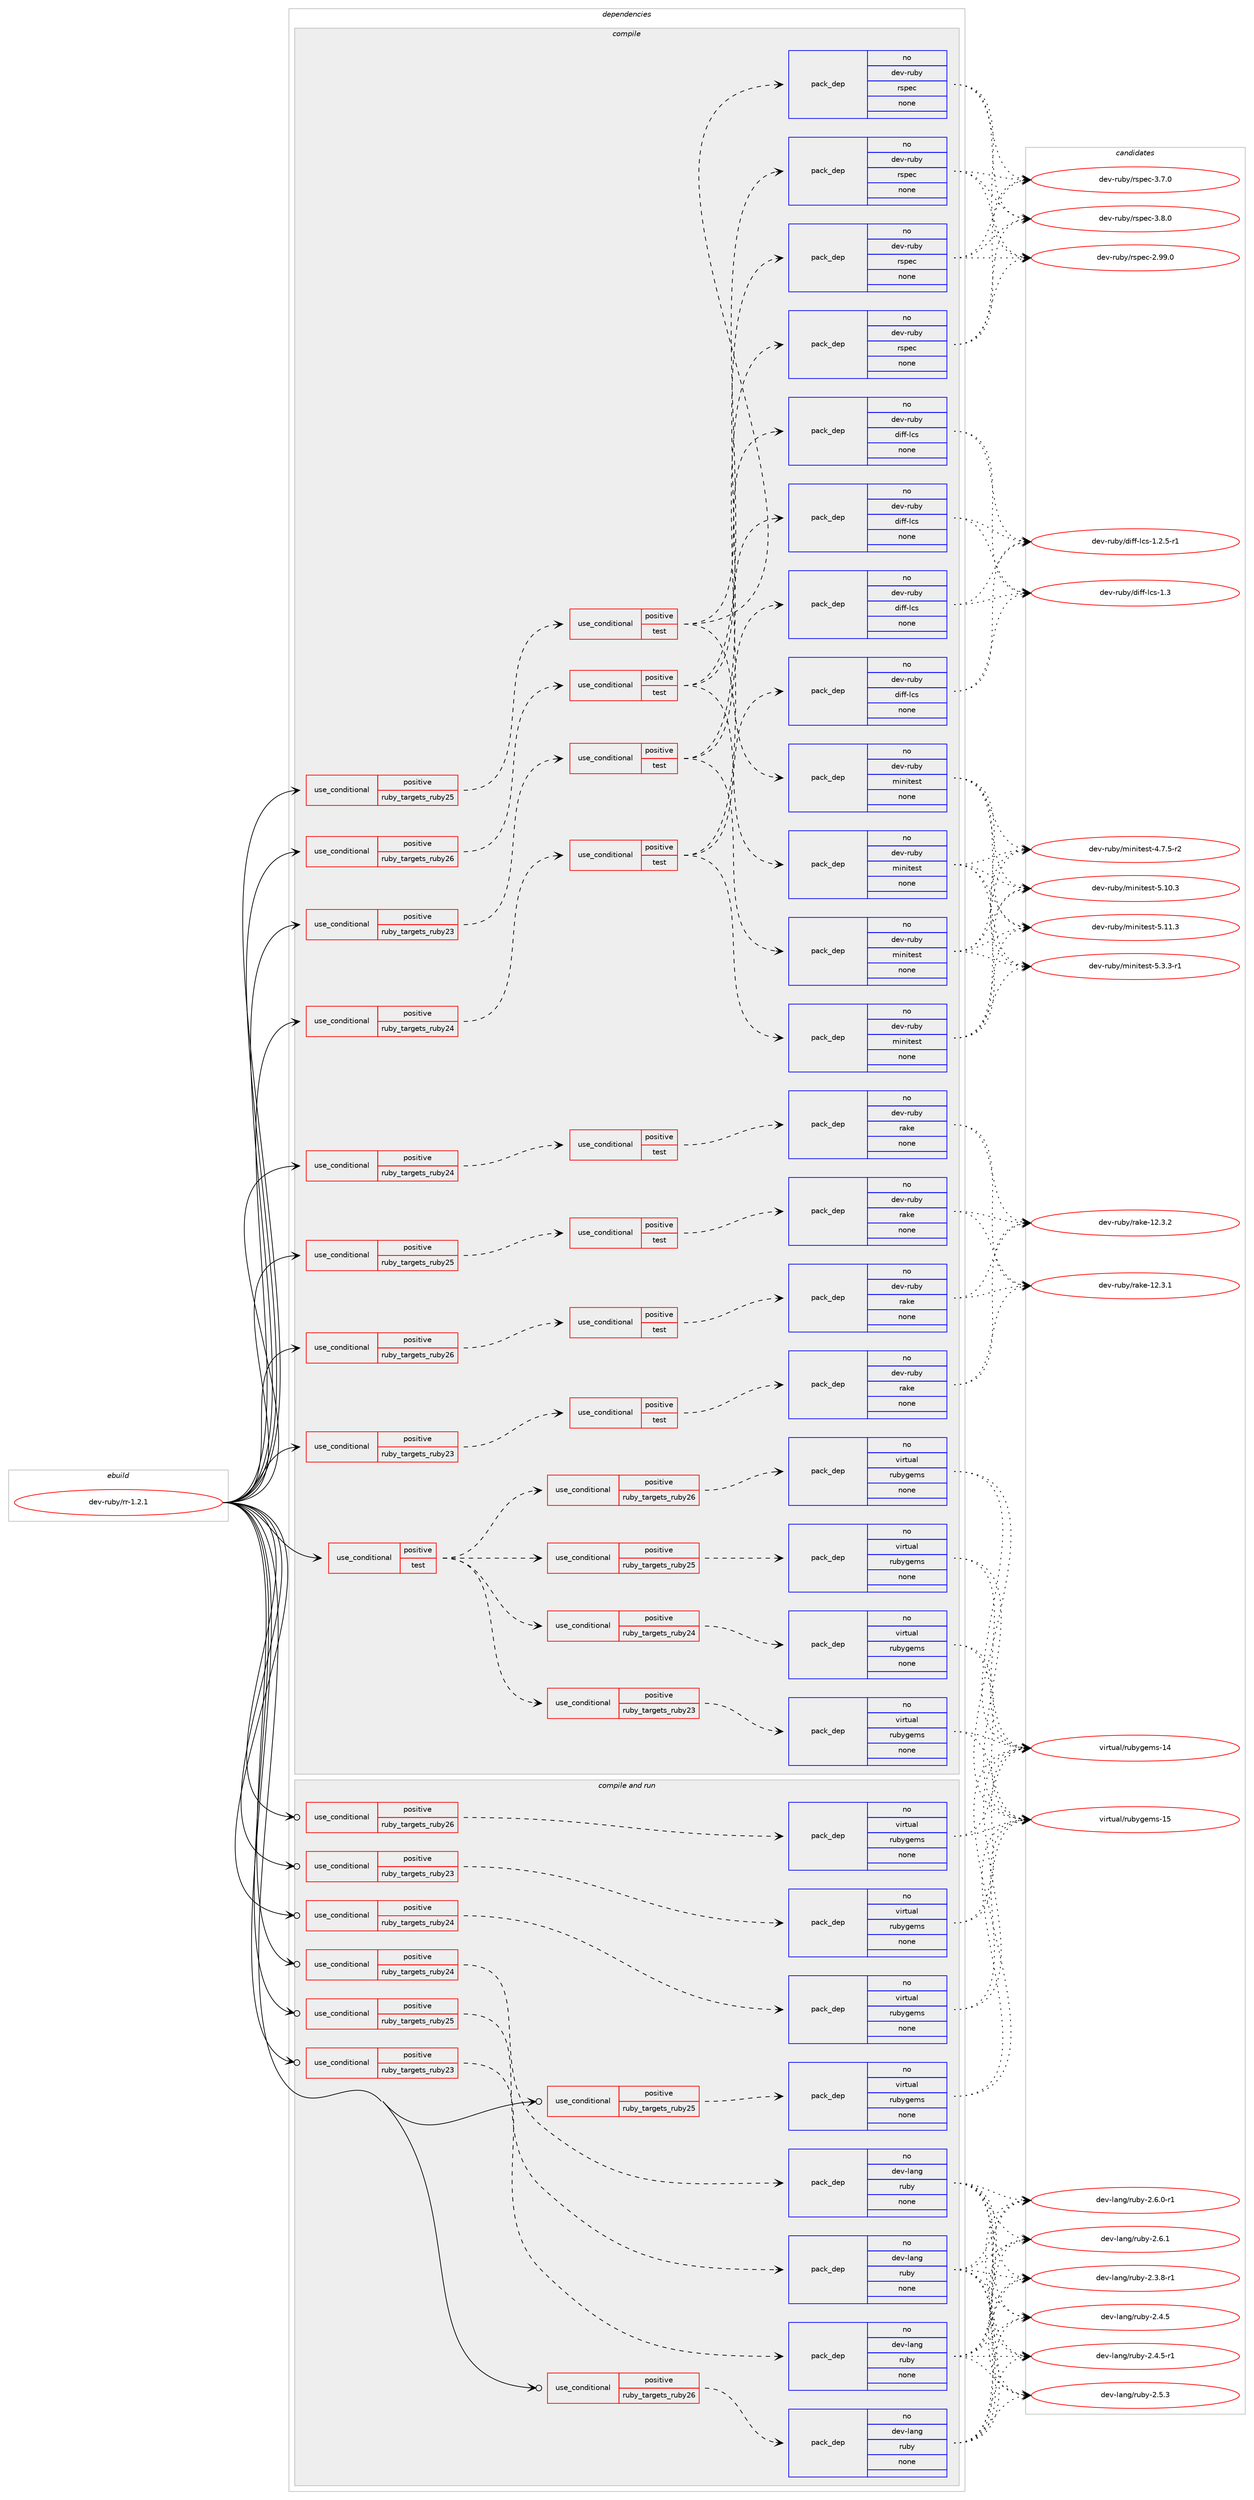 digraph prolog {

# *************
# Graph options
# *************

newrank=true;
concentrate=true;
compound=true;
graph [rankdir=LR,fontname=Helvetica,fontsize=10,ranksep=1.5];#, ranksep=2.5, nodesep=0.2];
edge  [arrowhead=vee];
node  [fontname=Helvetica,fontsize=10];

# **********
# The ebuild
# **********

subgraph cluster_leftcol {
color=gray;
rank=same;
label=<<i>ebuild</i>>;
id [label="dev-ruby/rr-1.2.1", color=red, width=4, href="../dev-ruby/rr-1.2.1.svg"];
}

# ****************
# The dependencies
# ****************

subgraph cluster_midcol {
color=gray;
label=<<i>dependencies</i>>;
subgraph cluster_compile {
fillcolor="#eeeeee";
style=filled;
label=<<i>compile</i>>;
subgraph cond413805 {
dependency1520082 [label=<<TABLE BORDER="0" CELLBORDER="1" CELLSPACING="0" CELLPADDING="4"><TR><TD ROWSPAN="3" CELLPADDING="10">use_conditional</TD></TR><TR><TD>positive</TD></TR><TR><TD>ruby_targets_ruby23</TD></TR></TABLE>>, shape=none, color=red];
subgraph cond413806 {
dependency1520083 [label=<<TABLE BORDER="0" CELLBORDER="1" CELLSPACING="0" CELLPADDING="4"><TR><TD ROWSPAN="3" CELLPADDING="10">use_conditional</TD></TR><TR><TD>positive</TD></TR><TR><TD>test</TD></TR></TABLE>>, shape=none, color=red];
subgraph pack1082771 {
dependency1520084 [label=<<TABLE BORDER="0" CELLBORDER="1" CELLSPACING="0" CELLPADDING="4" WIDTH="220"><TR><TD ROWSPAN="6" CELLPADDING="30">pack_dep</TD></TR><TR><TD WIDTH="110">no</TD></TR><TR><TD>dev-ruby</TD></TR><TR><TD>rake</TD></TR><TR><TD>none</TD></TR><TR><TD></TD></TR></TABLE>>, shape=none, color=blue];
}
dependency1520083:e -> dependency1520084:w [weight=20,style="dashed",arrowhead="vee"];
}
dependency1520082:e -> dependency1520083:w [weight=20,style="dashed",arrowhead="vee"];
}
id:e -> dependency1520082:w [weight=20,style="solid",arrowhead="vee"];
subgraph cond413807 {
dependency1520085 [label=<<TABLE BORDER="0" CELLBORDER="1" CELLSPACING="0" CELLPADDING="4"><TR><TD ROWSPAN="3" CELLPADDING="10">use_conditional</TD></TR><TR><TD>positive</TD></TR><TR><TD>ruby_targets_ruby23</TD></TR></TABLE>>, shape=none, color=red];
subgraph cond413808 {
dependency1520086 [label=<<TABLE BORDER="0" CELLBORDER="1" CELLSPACING="0" CELLPADDING="4"><TR><TD ROWSPAN="3" CELLPADDING="10">use_conditional</TD></TR><TR><TD>positive</TD></TR><TR><TD>test</TD></TR></TABLE>>, shape=none, color=red];
subgraph pack1082772 {
dependency1520087 [label=<<TABLE BORDER="0" CELLBORDER="1" CELLSPACING="0" CELLPADDING="4" WIDTH="220"><TR><TD ROWSPAN="6" CELLPADDING="30">pack_dep</TD></TR><TR><TD WIDTH="110">no</TD></TR><TR><TD>dev-ruby</TD></TR><TR><TD>rspec</TD></TR><TR><TD>none</TD></TR><TR><TD></TD></TR></TABLE>>, shape=none, color=blue];
}
dependency1520086:e -> dependency1520087:w [weight=20,style="dashed",arrowhead="vee"];
subgraph pack1082773 {
dependency1520088 [label=<<TABLE BORDER="0" CELLBORDER="1" CELLSPACING="0" CELLPADDING="4" WIDTH="220"><TR><TD ROWSPAN="6" CELLPADDING="30">pack_dep</TD></TR><TR><TD WIDTH="110">no</TD></TR><TR><TD>dev-ruby</TD></TR><TR><TD>minitest</TD></TR><TR><TD>none</TD></TR><TR><TD></TD></TR></TABLE>>, shape=none, color=blue];
}
dependency1520086:e -> dependency1520088:w [weight=20,style="dashed",arrowhead="vee"];
subgraph pack1082774 {
dependency1520089 [label=<<TABLE BORDER="0" CELLBORDER="1" CELLSPACING="0" CELLPADDING="4" WIDTH="220"><TR><TD ROWSPAN="6" CELLPADDING="30">pack_dep</TD></TR><TR><TD WIDTH="110">no</TD></TR><TR><TD>dev-ruby</TD></TR><TR><TD>diff-lcs</TD></TR><TR><TD>none</TD></TR><TR><TD></TD></TR></TABLE>>, shape=none, color=blue];
}
dependency1520086:e -> dependency1520089:w [weight=20,style="dashed",arrowhead="vee"];
}
dependency1520085:e -> dependency1520086:w [weight=20,style="dashed",arrowhead="vee"];
}
id:e -> dependency1520085:w [weight=20,style="solid",arrowhead="vee"];
subgraph cond413809 {
dependency1520090 [label=<<TABLE BORDER="0" CELLBORDER="1" CELLSPACING="0" CELLPADDING="4"><TR><TD ROWSPAN="3" CELLPADDING="10">use_conditional</TD></TR><TR><TD>positive</TD></TR><TR><TD>ruby_targets_ruby24</TD></TR></TABLE>>, shape=none, color=red];
subgraph cond413810 {
dependency1520091 [label=<<TABLE BORDER="0" CELLBORDER="1" CELLSPACING="0" CELLPADDING="4"><TR><TD ROWSPAN="3" CELLPADDING="10">use_conditional</TD></TR><TR><TD>positive</TD></TR><TR><TD>test</TD></TR></TABLE>>, shape=none, color=red];
subgraph pack1082775 {
dependency1520092 [label=<<TABLE BORDER="0" CELLBORDER="1" CELLSPACING="0" CELLPADDING="4" WIDTH="220"><TR><TD ROWSPAN="6" CELLPADDING="30">pack_dep</TD></TR><TR><TD WIDTH="110">no</TD></TR><TR><TD>dev-ruby</TD></TR><TR><TD>rake</TD></TR><TR><TD>none</TD></TR><TR><TD></TD></TR></TABLE>>, shape=none, color=blue];
}
dependency1520091:e -> dependency1520092:w [weight=20,style="dashed",arrowhead="vee"];
}
dependency1520090:e -> dependency1520091:w [weight=20,style="dashed",arrowhead="vee"];
}
id:e -> dependency1520090:w [weight=20,style="solid",arrowhead="vee"];
subgraph cond413811 {
dependency1520093 [label=<<TABLE BORDER="0" CELLBORDER="1" CELLSPACING="0" CELLPADDING="4"><TR><TD ROWSPAN="3" CELLPADDING="10">use_conditional</TD></TR><TR><TD>positive</TD></TR><TR><TD>ruby_targets_ruby24</TD></TR></TABLE>>, shape=none, color=red];
subgraph cond413812 {
dependency1520094 [label=<<TABLE BORDER="0" CELLBORDER="1" CELLSPACING="0" CELLPADDING="4"><TR><TD ROWSPAN="3" CELLPADDING="10">use_conditional</TD></TR><TR><TD>positive</TD></TR><TR><TD>test</TD></TR></TABLE>>, shape=none, color=red];
subgraph pack1082776 {
dependency1520095 [label=<<TABLE BORDER="0" CELLBORDER="1" CELLSPACING="0" CELLPADDING="4" WIDTH="220"><TR><TD ROWSPAN="6" CELLPADDING="30">pack_dep</TD></TR><TR><TD WIDTH="110">no</TD></TR><TR><TD>dev-ruby</TD></TR><TR><TD>rspec</TD></TR><TR><TD>none</TD></TR><TR><TD></TD></TR></TABLE>>, shape=none, color=blue];
}
dependency1520094:e -> dependency1520095:w [weight=20,style="dashed",arrowhead="vee"];
subgraph pack1082777 {
dependency1520096 [label=<<TABLE BORDER="0" CELLBORDER="1" CELLSPACING="0" CELLPADDING="4" WIDTH="220"><TR><TD ROWSPAN="6" CELLPADDING="30">pack_dep</TD></TR><TR><TD WIDTH="110">no</TD></TR><TR><TD>dev-ruby</TD></TR><TR><TD>minitest</TD></TR><TR><TD>none</TD></TR><TR><TD></TD></TR></TABLE>>, shape=none, color=blue];
}
dependency1520094:e -> dependency1520096:w [weight=20,style="dashed",arrowhead="vee"];
subgraph pack1082778 {
dependency1520097 [label=<<TABLE BORDER="0" CELLBORDER="1" CELLSPACING="0" CELLPADDING="4" WIDTH="220"><TR><TD ROWSPAN="6" CELLPADDING="30">pack_dep</TD></TR><TR><TD WIDTH="110">no</TD></TR><TR><TD>dev-ruby</TD></TR><TR><TD>diff-lcs</TD></TR><TR><TD>none</TD></TR><TR><TD></TD></TR></TABLE>>, shape=none, color=blue];
}
dependency1520094:e -> dependency1520097:w [weight=20,style="dashed",arrowhead="vee"];
}
dependency1520093:e -> dependency1520094:w [weight=20,style="dashed",arrowhead="vee"];
}
id:e -> dependency1520093:w [weight=20,style="solid",arrowhead="vee"];
subgraph cond413813 {
dependency1520098 [label=<<TABLE BORDER="0" CELLBORDER="1" CELLSPACING="0" CELLPADDING="4"><TR><TD ROWSPAN="3" CELLPADDING="10">use_conditional</TD></TR><TR><TD>positive</TD></TR><TR><TD>ruby_targets_ruby25</TD></TR></TABLE>>, shape=none, color=red];
subgraph cond413814 {
dependency1520099 [label=<<TABLE BORDER="0" CELLBORDER="1" CELLSPACING="0" CELLPADDING="4"><TR><TD ROWSPAN="3" CELLPADDING="10">use_conditional</TD></TR><TR><TD>positive</TD></TR><TR><TD>test</TD></TR></TABLE>>, shape=none, color=red];
subgraph pack1082779 {
dependency1520100 [label=<<TABLE BORDER="0" CELLBORDER="1" CELLSPACING="0" CELLPADDING="4" WIDTH="220"><TR><TD ROWSPAN="6" CELLPADDING="30">pack_dep</TD></TR><TR><TD WIDTH="110">no</TD></TR><TR><TD>dev-ruby</TD></TR><TR><TD>rake</TD></TR><TR><TD>none</TD></TR><TR><TD></TD></TR></TABLE>>, shape=none, color=blue];
}
dependency1520099:e -> dependency1520100:w [weight=20,style="dashed",arrowhead="vee"];
}
dependency1520098:e -> dependency1520099:w [weight=20,style="dashed",arrowhead="vee"];
}
id:e -> dependency1520098:w [weight=20,style="solid",arrowhead="vee"];
subgraph cond413815 {
dependency1520101 [label=<<TABLE BORDER="0" CELLBORDER="1" CELLSPACING="0" CELLPADDING="4"><TR><TD ROWSPAN="3" CELLPADDING="10">use_conditional</TD></TR><TR><TD>positive</TD></TR><TR><TD>ruby_targets_ruby25</TD></TR></TABLE>>, shape=none, color=red];
subgraph cond413816 {
dependency1520102 [label=<<TABLE BORDER="0" CELLBORDER="1" CELLSPACING="0" CELLPADDING="4"><TR><TD ROWSPAN="3" CELLPADDING="10">use_conditional</TD></TR><TR><TD>positive</TD></TR><TR><TD>test</TD></TR></TABLE>>, shape=none, color=red];
subgraph pack1082780 {
dependency1520103 [label=<<TABLE BORDER="0" CELLBORDER="1" CELLSPACING="0" CELLPADDING="4" WIDTH="220"><TR><TD ROWSPAN="6" CELLPADDING="30">pack_dep</TD></TR><TR><TD WIDTH="110">no</TD></TR><TR><TD>dev-ruby</TD></TR><TR><TD>rspec</TD></TR><TR><TD>none</TD></TR><TR><TD></TD></TR></TABLE>>, shape=none, color=blue];
}
dependency1520102:e -> dependency1520103:w [weight=20,style="dashed",arrowhead="vee"];
subgraph pack1082781 {
dependency1520104 [label=<<TABLE BORDER="0" CELLBORDER="1" CELLSPACING="0" CELLPADDING="4" WIDTH="220"><TR><TD ROWSPAN="6" CELLPADDING="30">pack_dep</TD></TR><TR><TD WIDTH="110">no</TD></TR><TR><TD>dev-ruby</TD></TR><TR><TD>minitest</TD></TR><TR><TD>none</TD></TR><TR><TD></TD></TR></TABLE>>, shape=none, color=blue];
}
dependency1520102:e -> dependency1520104:w [weight=20,style="dashed",arrowhead="vee"];
subgraph pack1082782 {
dependency1520105 [label=<<TABLE BORDER="0" CELLBORDER="1" CELLSPACING="0" CELLPADDING="4" WIDTH="220"><TR><TD ROWSPAN="6" CELLPADDING="30">pack_dep</TD></TR><TR><TD WIDTH="110">no</TD></TR><TR><TD>dev-ruby</TD></TR><TR><TD>diff-lcs</TD></TR><TR><TD>none</TD></TR><TR><TD></TD></TR></TABLE>>, shape=none, color=blue];
}
dependency1520102:e -> dependency1520105:w [weight=20,style="dashed",arrowhead="vee"];
}
dependency1520101:e -> dependency1520102:w [weight=20,style="dashed",arrowhead="vee"];
}
id:e -> dependency1520101:w [weight=20,style="solid",arrowhead="vee"];
subgraph cond413817 {
dependency1520106 [label=<<TABLE BORDER="0" CELLBORDER="1" CELLSPACING="0" CELLPADDING="4"><TR><TD ROWSPAN="3" CELLPADDING="10">use_conditional</TD></TR><TR><TD>positive</TD></TR><TR><TD>ruby_targets_ruby26</TD></TR></TABLE>>, shape=none, color=red];
subgraph cond413818 {
dependency1520107 [label=<<TABLE BORDER="0" CELLBORDER="1" CELLSPACING="0" CELLPADDING="4"><TR><TD ROWSPAN="3" CELLPADDING="10">use_conditional</TD></TR><TR><TD>positive</TD></TR><TR><TD>test</TD></TR></TABLE>>, shape=none, color=red];
subgraph pack1082783 {
dependency1520108 [label=<<TABLE BORDER="0" CELLBORDER="1" CELLSPACING="0" CELLPADDING="4" WIDTH="220"><TR><TD ROWSPAN="6" CELLPADDING="30">pack_dep</TD></TR><TR><TD WIDTH="110">no</TD></TR><TR><TD>dev-ruby</TD></TR><TR><TD>rake</TD></TR><TR><TD>none</TD></TR><TR><TD></TD></TR></TABLE>>, shape=none, color=blue];
}
dependency1520107:e -> dependency1520108:w [weight=20,style="dashed",arrowhead="vee"];
}
dependency1520106:e -> dependency1520107:w [weight=20,style="dashed",arrowhead="vee"];
}
id:e -> dependency1520106:w [weight=20,style="solid",arrowhead="vee"];
subgraph cond413819 {
dependency1520109 [label=<<TABLE BORDER="0" CELLBORDER="1" CELLSPACING="0" CELLPADDING="4"><TR><TD ROWSPAN="3" CELLPADDING="10">use_conditional</TD></TR><TR><TD>positive</TD></TR><TR><TD>ruby_targets_ruby26</TD></TR></TABLE>>, shape=none, color=red];
subgraph cond413820 {
dependency1520110 [label=<<TABLE BORDER="0" CELLBORDER="1" CELLSPACING="0" CELLPADDING="4"><TR><TD ROWSPAN="3" CELLPADDING="10">use_conditional</TD></TR><TR><TD>positive</TD></TR><TR><TD>test</TD></TR></TABLE>>, shape=none, color=red];
subgraph pack1082784 {
dependency1520111 [label=<<TABLE BORDER="0" CELLBORDER="1" CELLSPACING="0" CELLPADDING="4" WIDTH="220"><TR><TD ROWSPAN="6" CELLPADDING="30">pack_dep</TD></TR><TR><TD WIDTH="110">no</TD></TR><TR><TD>dev-ruby</TD></TR><TR><TD>rspec</TD></TR><TR><TD>none</TD></TR><TR><TD></TD></TR></TABLE>>, shape=none, color=blue];
}
dependency1520110:e -> dependency1520111:w [weight=20,style="dashed",arrowhead="vee"];
subgraph pack1082785 {
dependency1520112 [label=<<TABLE BORDER="0" CELLBORDER="1" CELLSPACING="0" CELLPADDING="4" WIDTH="220"><TR><TD ROWSPAN="6" CELLPADDING="30">pack_dep</TD></TR><TR><TD WIDTH="110">no</TD></TR><TR><TD>dev-ruby</TD></TR><TR><TD>minitest</TD></TR><TR><TD>none</TD></TR><TR><TD></TD></TR></TABLE>>, shape=none, color=blue];
}
dependency1520110:e -> dependency1520112:w [weight=20,style="dashed",arrowhead="vee"];
subgraph pack1082786 {
dependency1520113 [label=<<TABLE BORDER="0" CELLBORDER="1" CELLSPACING="0" CELLPADDING="4" WIDTH="220"><TR><TD ROWSPAN="6" CELLPADDING="30">pack_dep</TD></TR><TR><TD WIDTH="110">no</TD></TR><TR><TD>dev-ruby</TD></TR><TR><TD>diff-lcs</TD></TR><TR><TD>none</TD></TR><TR><TD></TD></TR></TABLE>>, shape=none, color=blue];
}
dependency1520110:e -> dependency1520113:w [weight=20,style="dashed",arrowhead="vee"];
}
dependency1520109:e -> dependency1520110:w [weight=20,style="dashed",arrowhead="vee"];
}
id:e -> dependency1520109:w [weight=20,style="solid",arrowhead="vee"];
subgraph cond413821 {
dependency1520114 [label=<<TABLE BORDER="0" CELLBORDER="1" CELLSPACING="0" CELLPADDING="4"><TR><TD ROWSPAN="3" CELLPADDING="10">use_conditional</TD></TR><TR><TD>positive</TD></TR><TR><TD>test</TD></TR></TABLE>>, shape=none, color=red];
subgraph cond413822 {
dependency1520115 [label=<<TABLE BORDER="0" CELLBORDER="1" CELLSPACING="0" CELLPADDING="4"><TR><TD ROWSPAN="3" CELLPADDING="10">use_conditional</TD></TR><TR><TD>positive</TD></TR><TR><TD>ruby_targets_ruby23</TD></TR></TABLE>>, shape=none, color=red];
subgraph pack1082787 {
dependency1520116 [label=<<TABLE BORDER="0" CELLBORDER="1" CELLSPACING="0" CELLPADDING="4" WIDTH="220"><TR><TD ROWSPAN="6" CELLPADDING="30">pack_dep</TD></TR><TR><TD WIDTH="110">no</TD></TR><TR><TD>virtual</TD></TR><TR><TD>rubygems</TD></TR><TR><TD>none</TD></TR><TR><TD></TD></TR></TABLE>>, shape=none, color=blue];
}
dependency1520115:e -> dependency1520116:w [weight=20,style="dashed",arrowhead="vee"];
}
dependency1520114:e -> dependency1520115:w [weight=20,style="dashed",arrowhead="vee"];
subgraph cond413823 {
dependency1520117 [label=<<TABLE BORDER="0" CELLBORDER="1" CELLSPACING="0" CELLPADDING="4"><TR><TD ROWSPAN="3" CELLPADDING="10">use_conditional</TD></TR><TR><TD>positive</TD></TR><TR><TD>ruby_targets_ruby24</TD></TR></TABLE>>, shape=none, color=red];
subgraph pack1082788 {
dependency1520118 [label=<<TABLE BORDER="0" CELLBORDER="1" CELLSPACING="0" CELLPADDING="4" WIDTH="220"><TR><TD ROWSPAN="6" CELLPADDING="30">pack_dep</TD></TR><TR><TD WIDTH="110">no</TD></TR><TR><TD>virtual</TD></TR><TR><TD>rubygems</TD></TR><TR><TD>none</TD></TR><TR><TD></TD></TR></TABLE>>, shape=none, color=blue];
}
dependency1520117:e -> dependency1520118:w [weight=20,style="dashed",arrowhead="vee"];
}
dependency1520114:e -> dependency1520117:w [weight=20,style="dashed",arrowhead="vee"];
subgraph cond413824 {
dependency1520119 [label=<<TABLE BORDER="0" CELLBORDER="1" CELLSPACING="0" CELLPADDING="4"><TR><TD ROWSPAN="3" CELLPADDING="10">use_conditional</TD></TR><TR><TD>positive</TD></TR><TR><TD>ruby_targets_ruby25</TD></TR></TABLE>>, shape=none, color=red];
subgraph pack1082789 {
dependency1520120 [label=<<TABLE BORDER="0" CELLBORDER="1" CELLSPACING="0" CELLPADDING="4" WIDTH="220"><TR><TD ROWSPAN="6" CELLPADDING="30">pack_dep</TD></TR><TR><TD WIDTH="110">no</TD></TR><TR><TD>virtual</TD></TR><TR><TD>rubygems</TD></TR><TR><TD>none</TD></TR><TR><TD></TD></TR></TABLE>>, shape=none, color=blue];
}
dependency1520119:e -> dependency1520120:w [weight=20,style="dashed",arrowhead="vee"];
}
dependency1520114:e -> dependency1520119:w [weight=20,style="dashed",arrowhead="vee"];
subgraph cond413825 {
dependency1520121 [label=<<TABLE BORDER="0" CELLBORDER="1" CELLSPACING="0" CELLPADDING="4"><TR><TD ROWSPAN="3" CELLPADDING="10">use_conditional</TD></TR><TR><TD>positive</TD></TR><TR><TD>ruby_targets_ruby26</TD></TR></TABLE>>, shape=none, color=red];
subgraph pack1082790 {
dependency1520122 [label=<<TABLE BORDER="0" CELLBORDER="1" CELLSPACING="0" CELLPADDING="4" WIDTH="220"><TR><TD ROWSPAN="6" CELLPADDING="30">pack_dep</TD></TR><TR><TD WIDTH="110">no</TD></TR><TR><TD>virtual</TD></TR><TR><TD>rubygems</TD></TR><TR><TD>none</TD></TR><TR><TD></TD></TR></TABLE>>, shape=none, color=blue];
}
dependency1520121:e -> dependency1520122:w [weight=20,style="dashed",arrowhead="vee"];
}
dependency1520114:e -> dependency1520121:w [weight=20,style="dashed",arrowhead="vee"];
}
id:e -> dependency1520114:w [weight=20,style="solid",arrowhead="vee"];
}
subgraph cluster_compileandrun {
fillcolor="#eeeeee";
style=filled;
label=<<i>compile and run</i>>;
subgraph cond413826 {
dependency1520123 [label=<<TABLE BORDER="0" CELLBORDER="1" CELLSPACING="0" CELLPADDING="4"><TR><TD ROWSPAN="3" CELLPADDING="10">use_conditional</TD></TR><TR><TD>positive</TD></TR><TR><TD>ruby_targets_ruby23</TD></TR></TABLE>>, shape=none, color=red];
subgraph pack1082791 {
dependency1520124 [label=<<TABLE BORDER="0" CELLBORDER="1" CELLSPACING="0" CELLPADDING="4" WIDTH="220"><TR><TD ROWSPAN="6" CELLPADDING="30">pack_dep</TD></TR><TR><TD WIDTH="110">no</TD></TR><TR><TD>dev-lang</TD></TR><TR><TD>ruby</TD></TR><TR><TD>none</TD></TR><TR><TD></TD></TR></TABLE>>, shape=none, color=blue];
}
dependency1520123:e -> dependency1520124:w [weight=20,style="dashed",arrowhead="vee"];
}
id:e -> dependency1520123:w [weight=20,style="solid",arrowhead="odotvee"];
subgraph cond413827 {
dependency1520125 [label=<<TABLE BORDER="0" CELLBORDER="1" CELLSPACING="0" CELLPADDING="4"><TR><TD ROWSPAN="3" CELLPADDING="10">use_conditional</TD></TR><TR><TD>positive</TD></TR><TR><TD>ruby_targets_ruby23</TD></TR></TABLE>>, shape=none, color=red];
subgraph pack1082792 {
dependency1520126 [label=<<TABLE BORDER="0" CELLBORDER="1" CELLSPACING="0" CELLPADDING="4" WIDTH="220"><TR><TD ROWSPAN="6" CELLPADDING="30">pack_dep</TD></TR><TR><TD WIDTH="110">no</TD></TR><TR><TD>virtual</TD></TR><TR><TD>rubygems</TD></TR><TR><TD>none</TD></TR><TR><TD></TD></TR></TABLE>>, shape=none, color=blue];
}
dependency1520125:e -> dependency1520126:w [weight=20,style="dashed",arrowhead="vee"];
}
id:e -> dependency1520125:w [weight=20,style="solid",arrowhead="odotvee"];
subgraph cond413828 {
dependency1520127 [label=<<TABLE BORDER="0" CELLBORDER="1" CELLSPACING="0" CELLPADDING="4"><TR><TD ROWSPAN="3" CELLPADDING="10">use_conditional</TD></TR><TR><TD>positive</TD></TR><TR><TD>ruby_targets_ruby24</TD></TR></TABLE>>, shape=none, color=red];
subgraph pack1082793 {
dependency1520128 [label=<<TABLE BORDER="0" CELLBORDER="1" CELLSPACING="0" CELLPADDING="4" WIDTH="220"><TR><TD ROWSPAN="6" CELLPADDING="30">pack_dep</TD></TR><TR><TD WIDTH="110">no</TD></TR><TR><TD>dev-lang</TD></TR><TR><TD>ruby</TD></TR><TR><TD>none</TD></TR><TR><TD></TD></TR></TABLE>>, shape=none, color=blue];
}
dependency1520127:e -> dependency1520128:w [weight=20,style="dashed",arrowhead="vee"];
}
id:e -> dependency1520127:w [weight=20,style="solid",arrowhead="odotvee"];
subgraph cond413829 {
dependency1520129 [label=<<TABLE BORDER="0" CELLBORDER="1" CELLSPACING="0" CELLPADDING="4"><TR><TD ROWSPAN="3" CELLPADDING="10">use_conditional</TD></TR><TR><TD>positive</TD></TR><TR><TD>ruby_targets_ruby24</TD></TR></TABLE>>, shape=none, color=red];
subgraph pack1082794 {
dependency1520130 [label=<<TABLE BORDER="0" CELLBORDER="1" CELLSPACING="0" CELLPADDING="4" WIDTH="220"><TR><TD ROWSPAN="6" CELLPADDING="30">pack_dep</TD></TR><TR><TD WIDTH="110">no</TD></TR><TR><TD>virtual</TD></TR><TR><TD>rubygems</TD></TR><TR><TD>none</TD></TR><TR><TD></TD></TR></TABLE>>, shape=none, color=blue];
}
dependency1520129:e -> dependency1520130:w [weight=20,style="dashed",arrowhead="vee"];
}
id:e -> dependency1520129:w [weight=20,style="solid",arrowhead="odotvee"];
subgraph cond413830 {
dependency1520131 [label=<<TABLE BORDER="0" CELLBORDER="1" CELLSPACING="0" CELLPADDING="4"><TR><TD ROWSPAN="3" CELLPADDING="10">use_conditional</TD></TR><TR><TD>positive</TD></TR><TR><TD>ruby_targets_ruby25</TD></TR></TABLE>>, shape=none, color=red];
subgraph pack1082795 {
dependency1520132 [label=<<TABLE BORDER="0" CELLBORDER="1" CELLSPACING="0" CELLPADDING="4" WIDTH="220"><TR><TD ROWSPAN="6" CELLPADDING="30">pack_dep</TD></TR><TR><TD WIDTH="110">no</TD></TR><TR><TD>dev-lang</TD></TR><TR><TD>ruby</TD></TR><TR><TD>none</TD></TR><TR><TD></TD></TR></TABLE>>, shape=none, color=blue];
}
dependency1520131:e -> dependency1520132:w [weight=20,style="dashed",arrowhead="vee"];
}
id:e -> dependency1520131:w [weight=20,style="solid",arrowhead="odotvee"];
subgraph cond413831 {
dependency1520133 [label=<<TABLE BORDER="0" CELLBORDER="1" CELLSPACING="0" CELLPADDING="4"><TR><TD ROWSPAN="3" CELLPADDING="10">use_conditional</TD></TR><TR><TD>positive</TD></TR><TR><TD>ruby_targets_ruby25</TD></TR></TABLE>>, shape=none, color=red];
subgraph pack1082796 {
dependency1520134 [label=<<TABLE BORDER="0" CELLBORDER="1" CELLSPACING="0" CELLPADDING="4" WIDTH="220"><TR><TD ROWSPAN="6" CELLPADDING="30">pack_dep</TD></TR><TR><TD WIDTH="110">no</TD></TR><TR><TD>virtual</TD></TR><TR><TD>rubygems</TD></TR><TR><TD>none</TD></TR><TR><TD></TD></TR></TABLE>>, shape=none, color=blue];
}
dependency1520133:e -> dependency1520134:w [weight=20,style="dashed",arrowhead="vee"];
}
id:e -> dependency1520133:w [weight=20,style="solid",arrowhead="odotvee"];
subgraph cond413832 {
dependency1520135 [label=<<TABLE BORDER="0" CELLBORDER="1" CELLSPACING="0" CELLPADDING="4"><TR><TD ROWSPAN="3" CELLPADDING="10">use_conditional</TD></TR><TR><TD>positive</TD></TR><TR><TD>ruby_targets_ruby26</TD></TR></TABLE>>, shape=none, color=red];
subgraph pack1082797 {
dependency1520136 [label=<<TABLE BORDER="0" CELLBORDER="1" CELLSPACING="0" CELLPADDING="4" WIDTH="220"><TR><TD ROWSPAN="6" CELLPADDING="30">pack_dep</TD></TR><TR><TD WIDTH="110">no</TD></TR><TR><TD>dev-lang</TD></TR><TR><TD>ruby</TD></TR><TR><TD>none</TD></TR><TR><TD></TD></TR></TABLE>>, shape=none, color=blue];
}
dependency1520135:e -> dependency1520136:w [weight=20,style="dashed",arrowhead="vee"];
}
id:e -> dependency1520135:w [weight=20,style="solid",arrowhead="odotvee"];
subgraph cond413833 {
dependency1520137 [label=<<TABLE BORDER="0" CELLBORDER="1" CELLSPACING="0" CELLPADDING="4"><TR><TD ROWSPAN="3" CELLPADDING="10">use_conditional</TD></TR><TR><TD>positive</TD></TR><TR><TD>ruby_targets_ruby26</TD></TR></TABLE>>, shape=none, color=red];
subgraph pack1082798 {
dependency1520138 [label=<<TABLE BORDER="0" CELLBORDER="1" CELLSPACING="0" CELLPADDING="4" WIDTH="220"><TR><TD ROWSPAN="6" CELLPADDING="30">pack_dep</TD></TR><TR><TD WIDTH="110">no</TD></TR><TR><TD>virtual</TD></TR><TR><TD>rubygems</TD></TR><TR><TD>none</TD></TR><TR><TD></TD></TR></TABLE>>, shape=none, color=blue];
}
dependency1520137:e -> dependency1520138:w [weight=20,style="dashed",arrowhead="vee"];
}
id:e -> dependency1520137:w [weight=20,style="solid",arrowhead="odotvee"];
}
subgraph cluster_run {
fillcolor="#eeeeee";
style=filled;
label=<<i>run</i>>;
}
}

# **************
# The candidates
# **************

subgraph cluster_choices {
rank=same;
color=gray;
label=<<i>candidates</i>>;

subgraph choice1082771 {
color=black;
nodesep=1;
choice1001011184511411798121471149710710145495046514649 [label="dev-ruby/rake-12.3.1", color=red, width=4,href="../dev-ruby/rake-12.3.1.svg"];
choice1001011184511411798121471149710710145495046514650 [label="dev-ruby/rake-12.3.2", color=red, width=4,href="../dev-ruby/rake-12.3.2.svg"];
dependency1520084:e -> choice1001011184511411798121471149710710145495046514649:w [style=dotted,weight="100"];
dependency1520084:e -> choice1001011184511411798121471149710710145495046514650:w [style=dotted,weight="100"];
}
subgraph choice1082772 {
color=black;
nodesep=1;
choice1001011184511411798121471141151121019945504657574648 [label="dev-ruby/rspec-2.99.0", color=red, width=4,href="../dev-ruby/rspec-2.99.0.svg"];
choice10010111845114117981214711411511210199455146554648 [label="dev-ruby/rspec-3.7.0", color=red, width=4,href="../dev-ruby/rspec-3.7.0.svg"];
choice10010111845114117981214711411511210199455146564648 [label="dev-ruby/rspec-3.8.0", color=red, width=4,href="../dev-ruby/rspec-3.8.0.svg"];
dependency1520087:e -> choice1001011184511411798121471141151121019945504657574648:w [style=dotted,weight="100"];
dependency1520087:e -> choice10010111845114117981214711411511210199455146554648:w [style=dotted,weight="100"];
dependency1520087:e -> choice10010111845114117981214711411511210199455146564648:w [style=dotted,weight="100"];
}
subgraph choice1082773 {
color=black;
nodesep=1;
choice1001011184511411798121471091051101051161011151164552465546534511450 [label="dev-ruby/minitest-4.7.5-r2", color=red, width=4,href="../dev-ruby/minitest-4.7.5-r2.svg"];
choice10010111845114117981214710910511010511610111511645534649484651 [label="dev-ruby/minitest-5.10.3", color=red, width=4,href="../dev-ruby/minitest-5.10.3.svg"];
choice10010111845114117981214710910511010511610111511645534649494651 [label="dev-ruby/minitest-5.11.3", color=red, width=4,href="../dev-ruby/minitest-5.11.3.svg"];
choice1001011184511411798121471091051101051161011151164553465146514511449 [label="dev-ruby/minitest-5.3.3-r1", color=red, width=4,href="../dev-ruby/minitest-5.3.3-r1.svg"];
dependency1520088:e -> choice1001011184511411798121471091051101051161011151164552465546534511450:w [style=dotted,weight="100"];
dependency1520088:e -> choice10010111845114117981214710910511010511610111511645534649484651:w [style=dotted,weight="100"];
dependency1520088:e -> choice10010111845114117981214710910511010511610111511645534649494651:w [style=dotted,weight="100"];
dependency1520088:e -> choice1001011184511411798121471091051101051161011151164553465146514511449:w [style=dotted,weight="100"];
}
subgraph choice1082774 {
color=black;
nodesep=1;
choice10010111845114117981214710010510210245108991154549465046534511449 [label="dev-ruby/diff-lcs-1.2.5-r1", color=red, width=4,href="../dev-ruby/diff-lcs-1.2.5-r1.svg"];
choice100101118451141179812147100105102102451089911545494651 [label="dev-ruby/diff-lcs-1.3", color=red, width=4,href="../dev-ruby/diff-lcs-1.3.svg"];
dependency1520089:e -> choice10010111845114117981214710010510210245108991154549465046534511449:w [style=dotted,weight="100"];
dependency1520089:e -> choice100101118451141179812147100105102102451089911545494651:w [style=dotted,weight="100"];
}
subgraph choice1082775 {
color=black;
nodesep=1;
choice1001011184511411798121471149710710145495046514649 [label="dev-ruby/rake-12.3.1", color=red, width=4,href="../dev-ruby/rake-12.3.1.svg"];
choice1001011184511411798121471149710710145495046514650 [label="dev-ruby/rake-12.3.2", color=red, width=4,href="../dev-ruby/rake-12.3.2.svg"];
dependency1520092:e -> choice1001011184511411798121471149710710145495046514649:w [style=dotted,weight="100"];
dependency1520092:e -> choice1001011184511411798121471149710710145495046514650:w [style=dotted,weight="100"];
}
subgraph choice1082776 {
color=black;
nodesep=1;
choice1001011184511411798121471141151121019945504657574648 [label="dev-ruby/rspec-2.99.0", color=red, width=4,href="../dev-ruby/rspec-2.99.0.svg"];
choice10010111845114117981214711411511210199455146554648 [label="dev-ruby/rspec-3.7.0", color=red, width=4,href="../dev-ruby/rspec-3.7.0.svg"];
choice10010111845114117981214711411511210199455146564648 [label="dev-ruby/rspec-3.8.0", color=red, width=4,href="../dev-ruby/rspec-3.8.0.svg"];
dependency1520095:e -> choice1001011184511411798121471141151121019945504657574648:w [style=dotted,weight="100"];
dependency1520095:e -> choice10010111845114117981214711411511210199455146554648:w [style=dotted,weight="100"];
dependency1520095:e -> choice10010111845114117981214711411511210199455146564648:w [style=dotted,weight="100"];
}
subgraph choice1082777 {
color=black;
nodesep=1;
choice1001011184511411798121471091051101051161011151164552465546534511450 [label="dev-ruby/minitest-4.7.5-r2", color=red, width=4,href="../dev-ruby/minitest-4.7.5-r2.svg"];
choice10010111845114117981214710910511010511610111511645534649484651 [label="dev-ruby/minitest-5.10.3", color=red, width=4,href="../dev-ruby/minitest-5.10.3.svg"];
choice10010111845114117981214710910511010511610111511645534649494651 [label="dev-ruby/minitest-5.11.3", color=red, width=4,href="../dev-ruby/minitest-5.11.3.svg"];
choice1001011184511411798121471091051101051161011151164553465146514511449 [label="dev-ruby/minitest-5.3.3-r1", color=red, width=4,href="../dev-ruby/minitest-5.3.3-r1.svg"];
dependency1520096:e -> choice1001011184511411798121471091051101051161011151164552465546534511450:w [style=dotted,weight="100"];
dependency1520096:e -> choice10010111845114117981214710910511010511610111511645534649484651:w [style=dotted,weight="100"];
dependency1520096:e -> choice10010111845114117981214710910511010511610111511645534649494651:w [style=dotted,weight="100"];
dependency1520096:e -> choice1001011184511411798121471091051101051161011151164553465146514511449:w [style=dotted,weight="100"];
}
subgraph choice1082778 {
color=black;
nodesep=1;
choice10010111845114117981214710010510210245108991154549465046534511449 [label="dev-ruby/diff-lcs-1.2.5-r1", color=red, width=4,href="../dev-ruby/diff-lcs-1.2.5-r1.svg"];
choice100101118451141179812147100105102102451089911545494651 [label="dev-ruby/diff-lcs-1.3", color=red, width=4,href="../dev-ruby/diff-lcs-1.3.svg"];
dependency1520097:e -> choice10010111845114117981214710010510210245108991154549465046534511449:w [style=dotted,weight="100"];
dependency1520097:e -> choice100101118451141179812147100105102102451089911545494651:w [style=dotted,weight="100"];
}
subgraph choice1082779 {
color=black;
nodesep=1;
choice1001011184511411798121471149710710145495046514649 [label="dev-ruby/rake-12.3.1", color=red, width=4,href="../dev-ruby/rake-12.3.1.svg"];
choice1001011184511411798121471149710710145495046514650 [label="dev-ruby/rake-12.3.2", color=red, width=4,href="../dev-ruby/rake-12.3.2.svg"];
dependency1520100:e -> choice1001011184511411798121471149710710145495046514649:w [style=dotted,weight="100"];
dependency1520100:e -> choice1001011184511411798121471149710710145495046514650:w [style=dotted,weight="100"];
}
subgraph choice1082780 {
color=black;
nodesep=1;
choice1001011184511411798121471141151121019945504657574648 [label="dev-ruby/rspec-2.99.0", color=red, width=4,href="../dev-ruby/rspec-2.99.0.svg"];
choice10010111845114117981214711411511210199455146554648 [label="dev-ruby/rspec-3.7.0", color=red, width=4,href="../dev-ruby/rspec-3.7.0.svg"];
choice10010111845114117981214711411511210199455146564648 [label="dev-ruby/rspec-3.8.0", color=red, width=4,href="../dev-ruby/rspec-3.8.0.svg"];
dependency1520103:e -> choice1001011184511411798121471141151121019945504657574648:w [style=dotted,weight="100"];
dependency1520103:e -> choice10010111845114117981214711411511210199455146554648:w [style=dotted,weight="100"];
dependency1520103:e -> choice10010111845114117981214711411511210199455146564648:w [style=dotted,weight="100"];
}
subgraph choice1082781 {
color=black;
nodesep=1;
choice1001011184511411798121471091051101051161011151164552465546534511450 [label="dev-ruby/minitest-4.7.5-r2", color=red, width=4,href="../dev-ruby/minitest-4.7.5-r2.svg"];
choice10010111845114117981214710910511010511610111511645534649484651 [label="dev-ruby/minitest-5.10.3", color=red, width=4,href="../dev-ruby/minitest-5.10.3.svg"];
choice10010111845114117981214710910511010511610111511645534649494651 [label="dev-ruby/minitest-5.11.3", color=red, width=4,href="../dev-ruby/minitest-5.11.3.svg"];
choice1001011184511411798121471091051101051161011151164553465146514511449 [label="dev-ruby/minitest-5.3.3-r1", color=red, width=4,href="../dev-ruby/minitest-5.3.3-r1.svg"];
dependency1520104:e -> choice1001011184511411798121471091051101051161011151164552465546534511450:w [style=dotted,weight="100"];
dependency1520104:e -> choice10010111845114117981214710910511010511610111511645534649484651:w [style=dotted,weight="100"];
dependency1520104:e -> choice10010111845114117981214710910511010511610111511645534649494651:w [style=dotted,weight="100"];
dependency1520104:e -> choice1001011184511411798121471091051101051161011151164553465146514511449:w [style=dotted,weight="100"];
}
subgraph choice1082782 {
color=black;
nodesep=1;
choice10010111845114117981214710010510210245108991154549465046534511449 [label="dev-ruby/diff-lcs-1.2.5-r1", color=red, width=4,href="../dev-ruby/diff-lcs-1.2.5-r1.svg"];
choice100101118451141179812147100105102102451089911545494651 [label="dev-ruby/diff-lcs-1.3", color=red, width=4,href="../dev-ruby/diff-lcs-1.3.svg"];
dependency1520105:e -> choice10010111845114117981214710010510210245108991154549465046534511449:w [style=dotted,weight="100"];
dependency1520105:e -> choice100101118451141179812147100105102102451089911545494651:w [style=dotted,weight="100"];
}
subgraph choice1082783 {
color=black;
nodesep=1;
choice1001011184511411798121471149710710145495046514649 [label="dev-ruby/rake-12.3.1", color=red, width=4,href="../dev-ruby/rake-12.3.1.svg"];
choice1001011184511411798121471149710710145495046514650 [label="dev-ruby/rake-12.3.2", color=red, width=4,href="../dev-ruby/rake-12.3.2.svg"];
dependency1520108:e -> choice1001011184511411798121471149710710145495046514649:w [style=dotted,weight="100"];
dependency1520108:e -> choice1001011184511411798121471149710710145495046514650:w [style=dotted,weight="100"];
}
subgraph choice1082784 {
color=black;
nodesep=1;
choice1001011184511411798121471141151121019945504657574648 [label="dev-ruby/rspec-2.99.0", color=red, width=4,href="../dev-ruby/rspec-2.99.0.svg"];
choice10010111845114117981214711411511210199455146554648 [label="dev-ruby/rspec-3.7.0", color=red, width=4,href="../dev-ruby/rspec-3.7.0.svg"];
choice10010111845114117981214711411511210199455146564648 [label="dev-ruby/rspec-3.8.0", color=red, width=4,href="../dev-ruby/rspec-3.8.0.svg"];
dependency1520111:e -> choice1001011184511411798121471141151121019945504657574648:w [style=dotted,weight="100"];
dependency1520111:e -> choice10010111845114117981214711411511210199455146554648:w [style=dotted,weight="100"];
dependency1520111:e -> choice10010111845114117981214711411511210199455146564648:w [style=dotted,weight="100"];
}
subgraph choice1082785 {
color=black;
nodesep=1;
choice1001011184511411798121471091051101051161011151164552465546534511450 [label="dev-ruby/minitest-4.7.5-r2", color=red, width=4,href="../dev-ruby/minitest-4.7.5-r2.svg"];
choice10010111845114117981214710910511010511610111511645534649484651 [label="dev-ruby/minitest-5.10.3", color=red, width=4,href="../dev-ruby/minitest-5.10.3.svg"];
choice10010111845114117981214710910511010511610111511645534649494651 [label="dev-ruby/minitest-5.11.3", color=red, width=4,href="../dev-ruby/minitest-5.11.3.svg"];
choice1001011184511411798121471091051101051161011151164553465146514511449 [label="dev-ruby/minitest-5.3.3-r1", color=red, width=4,href="../dev-ruby/minitest-5.3.3-r1.svg"];
dependency1520112:e -> choice1001011184511411798121471091051101051161011151164552465546534511450:w [style=dotted,weight="100"];
dependency1520112:e -> choice10010111845114117981214710910511010511610111511645534649484651:w [style=dotted,weight="100"];
dependency1520112:e -> choice10010111845114117981214710910511010511610111511645534649494651:w [style=dotted,weight="100"];
dependency1520112:e -> choice1001011184511411798121471091051101051161011151164553465146514511449:w [style=dotted,weight="100"];
}
subgraph choice1082786 {
color=black;
nodesep=1;
choice10010111845114117981214710010510210245108991154549465046534511449 [label="dev-ruby/diff-lcs-1.2.5-r1", color=red, width=4,href="../dev-ruby/diff-lcs-1.2.5-r1.svg"];
choice100101118451141179812147100105102102451089911545494651 [label="dev-ruby/diff-lcs-1.3", color=red, width=4,href="../dev-ruby/diff-lcs-1.3.svg"];
dependency1520113:e -> choice10010111845114117981214710010510210245108991154549465046534511449:w [style=dotted,weight="100"];
dependency1520113:e -> choice100101118451141179812147100105102102451089911545494651:w [style=dotted,weight="100"];
}
subgraph choice1082787 {
color=black;
nodesep=1;
choice118105114116117971084711411798121103101109115454952 [label="virtual/rubygems-14", color=red, width=4,href="../virtual/rubygems-14.svg"];
choice118105114116117971084711411798121103101109115454953 [label="virtual/rubygems-15", color=red, width=4,href="../virtual/rubygems-15.svg"];
dependency1520116:e -> choice118105114116117971084711411798121103101109115454952:w [style=dotted,weight="100"];
dependency1520116:e -> choice118105114116117971084711411798121103101109115454953:w [style=dotted,weight="100"];
}
subgraph choice1082788 {
color=black;
nodesep=1;
choice118105114116117971084711411798121103101109115454952 [label="virtual/rubygems-14", color=red, width=4,href="../virtual/rubygems-14.svg"];
choice118105114116117971084711411798121103101109115454953 [label="virtual/rubygems-15", color=red, width=4,href="../virtual/rubygems-15.svg"];
dependency1520118:e -> choice118105114116117971084711411798121103101109115454952:w [style=dotted,weight="100"];
dependency1520118:e -> choice118105114116117971084711411798121103101109115454953:w [style=dotted,weight="100"];
}
subgraph choice1082789 {
color=black;
nodesep=1;
choice118105114116117971084711411798121103101109115454952 [label="virtual/rubygems-14", color=red, width=4,href="../virtual/rubygems-14.svg"];
choice118105114116117971084711411798121103101109115454953 [label="virtual/rubygems-15", color=red, width=4,href="../virtual/rubygems-15.svg"];
dependency1520120:e -> choice118105114116117971084711411798121103101109115454952:w [style=dotted,weight="100"];
dependency1520120:e -> choice118105114116117971084711411798121103101109115454953:w [style=dotted,weight="100"];
}
subgraph choice1082790 {
color=black;
nodesep=1;
choice118105114116117971084711411798121103101109115454952 [label="virtual/rubygems-14", color=red, width=4,href="../virtual/rubygems-14.svg"];
choice118105114116117971084711411798121103101109115454953 [label="virtual/rubygems-15", color=red, width=4,href="../virtual/rubygems-15.svg"];
dependency1520122:e -> choice118105114116117971084711411798121103101109115454952:w [style=dotted,weight="100"];
dependency1520122:e -> choice118105114116117971084711411798121103101109115454953:w [style=dotted,weight="100"];
}
subgraph choice1082791 {
color=black;
nodesep=1;
choice100101118451089711010347114117981214550465146564511449 [label="dev-lang/ruby-2.3.8-r1", color=red, width=4,href="../dev-lang/ruby-2.3.8-r1.svg"];
choice10010111845108971101034711411798121455046524653 [label="dev-lang/ruby-2.4.5", color=red, width=4,href="../dev-lang/ruby-2.4.5.svg"];
choice100101118451089711010347114117981214550465246534511449 [label="dev-lang/ruby-2.4.5-r1", color=red, width=4,href="../dev-lang/ruby-2.4.5-r1.svg"];
choice10010111845108971101034711411798121455046534651 [label="dev-lang/ruby-2.5.3", color=red, width=4,href="../dev-lang/ruby-2.5.3.svg"];
choice100101118451089711010347114117981214550465446484511449 [label="dev-lang/ruby-2.6.0-r1", color=red, width=4,href="../dev-lang/ruby-2.6.0-r1.svg"];
choice10010111845108971101034711411798121455046544649 [label="dev-lang/ruby-2.6.1", color=red, width=4,href="../dev-lang/ruby-2.6.1.svg"];
dependency1520124:e -> choice100101118451089711010347114117981214550465146564511449:w [style=dotted,weight="100"];
dependency1520124:e -> choice10010111845108971101034711411798121455046524653:w [style=dotted,weight="100"];
dependency1520124:e -> choice100101118451089711010347114117981214550465246534511449:w [style=dotted,weight="100"];
dependency1520124:e -> choice10010111845108971101034711411798121455046534651:w [style=dotted,weight="100"];
dependency1520124:e -> choice100101118451089711010347114117981214550465446484511449:w [style=dotted,weight="100"];
dependency1520124:e -> choice10010111845108971101034711411798121455046544649:w [style=dotted,weight="100"];
}
subgraph choice1082792 {
color=black;
nodesep=1;
choice118105114116117971084711411798121103101109115454952 [label="virtual/rubygems-14", color=red, width=4,href="../virtual/rubygems-14.svg"];
choice118105114116117971084711411798121103101109115454953 [label="virtual/rubygems-15", color=red, width=4,href="../virtual/rubygems-15.svg"];
dependency1520126:e -> choice118105114116117971084711411798121103101109115454952:w [style=dotted,weight="100"];
dependency1520126:e -> choice118105114116117971084711411798121103101109115454953:w [style=dotted,weight="100"];
}
subgraph choice1082793 {
color=black;
nodesep=1;
choice100101118451089711010347114117981214550465146564511449 [label="dev-lang/ruby-2.3.8-r1", color=red, width=4,href="../dev-lang/ruby-2.3.8-r1.svg"];
choice10010111845108971101034711411798121455046524653 [label="dev-lang/ruby-2.4.5", color=red, width=4,href="../dev-lang/ruby-2.4.5.svg"];
choice100101118451089711010347114117981214550465246534511449 [label="dev-lang/ruby-2.4.5-r1", color=red, width=4,href="../dev-lang/ruby-2.4.5-r1.svg"];
choice10010111845108971101034711411798121455046534651 [label="dev-lang/ruby-2.5.3", color=red, width=4,href="../dev-lang/ruby-2.5.3.svg"];
choice100101118451089711010347114117981214550465446484511449 [label="dev-lang/ruby-2.6.0-r1", color=red, width=4,href="../dev-lang/ruby-2.6.0-r1.svg"];
choice10010111845108971101034711411798121455046544649 [label="dev-lang/ruby-2.6.1", color=red, width=4,href="../dev-lang/ruby-2.6.1.svg"];
dependency1520128:e -> choice100101118451089711010347114117981214550465146564511449:w [style=dotted,weight="100"];
dependency1520128:e -> choice10010111845108971101034711411798121455046524653:w [style=dotted,weight="100"];
dependency1520128:e -> choice100101118451089711010347114117981214550465246534511449:w [style=dotted,weight="100"];
dependency1520128:e -> choice10010111845108971101034711411798121455046534651:w [style=dotted,weight="100"];
dependency1520128:e -> choice100101118451089711010347114117981214550465446484511449:w [style=dotted,weight="100"];
dependency1520128:e -> choice10010111845108971101034711411798121455046544649:w [style=dotted,weight="100"];
}
subgraph choice1082794 {
color=black;
nodesep=1;
choice118105114116117971084711411798121103101109115454952 [label="virtual/rubygems-14", color=red, width=4,href="../virtual/rubygems-14.svg"];
choice118105114116117971084711411798121103101109115454953 [label="virtual/rubygems-15", color=red, width=4,href="../virtual/rubygems-15.svg"];
dependency1520130:e -> choice118105114116117971084711411798121103101109115454952:w [style=dotted,weight="100"];
dependency1520130:e -> choice118105114116117971084711411798121103101109115454953:w [style=dotted,weight="100"];
}
subgraph choice1082795 {
color=black;
nodesep=1;
choice100101118451089711010347114117981214550465146564511449 [label="dev-lang/ruby-2.3.8-r1", color=red, width=4,href="../dev-lang/ruby-2.3.8-r1.svg"];
choice10010111845108971101034711411798121455046524653 [label="dev-lang/ruby-2.4.5", color=red, width=4,href="../dev-lang/ruby-2.4.5.svg"];
choice100101118451089711010347114117981214550465246534511449 [label="dev-lang/ruby-2.4.5-r1", color=red, width=4,href="../dev-lang/ruby-2.4.5-r1.svg"];
choice10010111845108971101034711411798121455046534651 [label="dev-lang/ruby-2.5.3", color=red, width=4,href="../dev-lang/ruby-2.5.3.svg"];
choice100101118451089711010347114117981214550465446484511449 [label="dev-lang/ruby-2.6.0-r1", color=red, width=4,href="../dev-lang/ruby-2.6.0-r1.svg"];
choice10010111845108971101034711411798121455046544649 [label="dev-lang/ruby-2.6.1", color=red, width=4,href="../dev-lang/ruby-2.6.1.svg"];
dependency1520132:e -> choice100101118451089711010347114117981214550465146564511449:w [style=dotted,weight="100"];
dependency1520132:e -> choice10010111845108971101034711411798121455046524653:w [style=dotted,weight="100"];
dependency1520132:e -> choice100101118451089711010347114117981214550465246534511449:w [style=dotted,weight="100"];
dependency1520132:e -> choice10010111845108971101034711411798121455046534651:w [style=dotted,weight="100"];
dependency1520132:e -> choice100101118451089711010347114117981214550465446484511449:w [style=dotted,weight="100"];
dependency1520132:e -> choice10010111845108971101034711411798121455046544649:w [style=dotted,weight="100"];
}
subgraph choice1082796 {
color=black;
nodesep=1;
choice118105114116117971084711411798121103101109115454952 [label="virtual/rubygems-14", color=red, width=4,href="../virtual/rubygems-14.svg"];
choice118105114116117971084711411798121103101109115454953 [label="virtual/rubygems-15", color=red, width=4,href="../virtual/rubygems-15.svg"];
dependency1520134:e -> choice118105114116117971084711411798121103101109115454952:w [style=dotted,weight="100"];
dependency1520134:e -> choice118105114116117971084711411798121103101109115454953:w [style=dotted,weight="100"];
}
subgraph choice1082797 {
color=black;
nodesep=1;
choice100101118451089711010347114117981214550465146564511449 [label="dev-lang/ruby-2.3.8-r1", color=red, width=4,href="../dev-lang/ruby-2.3.8-r1.svg"];
choice10010111845108971101034711411798121455046524653 [label="dev-lang/ruby-2.4.5", color=red, width=4,href="../dev-lang/ruby-2.4.5.svg"];
choice100101118451089711010347114117981214550465246534511449 [label="dev-lang/ruby-2.4.5-r1", color=red, width=4,href="../dev-lang/ruby-2.4.5-r1.svg"];
choice10010111845108971101034711411798121455046534651 [label="dev-lang/ruby-2.5.3", color=red, width=4,href="../dev-lang/ruby-2.5.3.svg"];
choice100101118451089711010347114117981214550465446484511449 [label="dev-lang/ruby-2.6.0-r1", color=red, width=4,href="../dev-lang/ruby-2.6.0-r1.svg"];
choice10010111845108971101034711411798121455046544649 [label="dev-lang/ruby-2.6.1", color=red, width=4,href="../dev-lang/ruby-2.6.1.svg"];
dependency1520136:e -> choice100101118451089711010347114117981214550465146564511449:w [style=dotted,weight="100"];
dependency1520136:e -> choice10010111845108971101034711411798121455046524653:w [style=dotted,weight="100"];
dependency1520136:e -> choice100101118451089711010347114117981214550465246534511449:w [style=dotted,weight="100"];
dependency1520136:e -> choice10010111845108971101034711411798121455046534651:w [style=dotted,weight="100"];
dependency1520136:e -> choice100101118451089711010347114117981214550465446484511449:w [style=dotted,weight="100"];
dependency1520136:e -> choice10010111845108971101034711411798121455046544649:w [style=dotted,weight="100"];
}
subgraph choice1082798 {
color=black;
nodesep=1;
choice118105114116117971084711411798121103101109115454952 [label="virtual/rubygems-14", color=red, width=4,href="../virtual/rubygems-14.svg"];
choice118105114116117971084711411798121103101109115454953 [label="virtual/rubygems-15", color=red, width=4,href="../virtual/rubygems-15.svg"];
dependency1520138:e -> choice118105114116117971084711411798121103101109115454952:w [style=dotted,weight="100"];
dependency1520138:e -> choice118105114116117971084711411798121103101109115454953:w [style=dotted,weight="100"];
}
}

}
